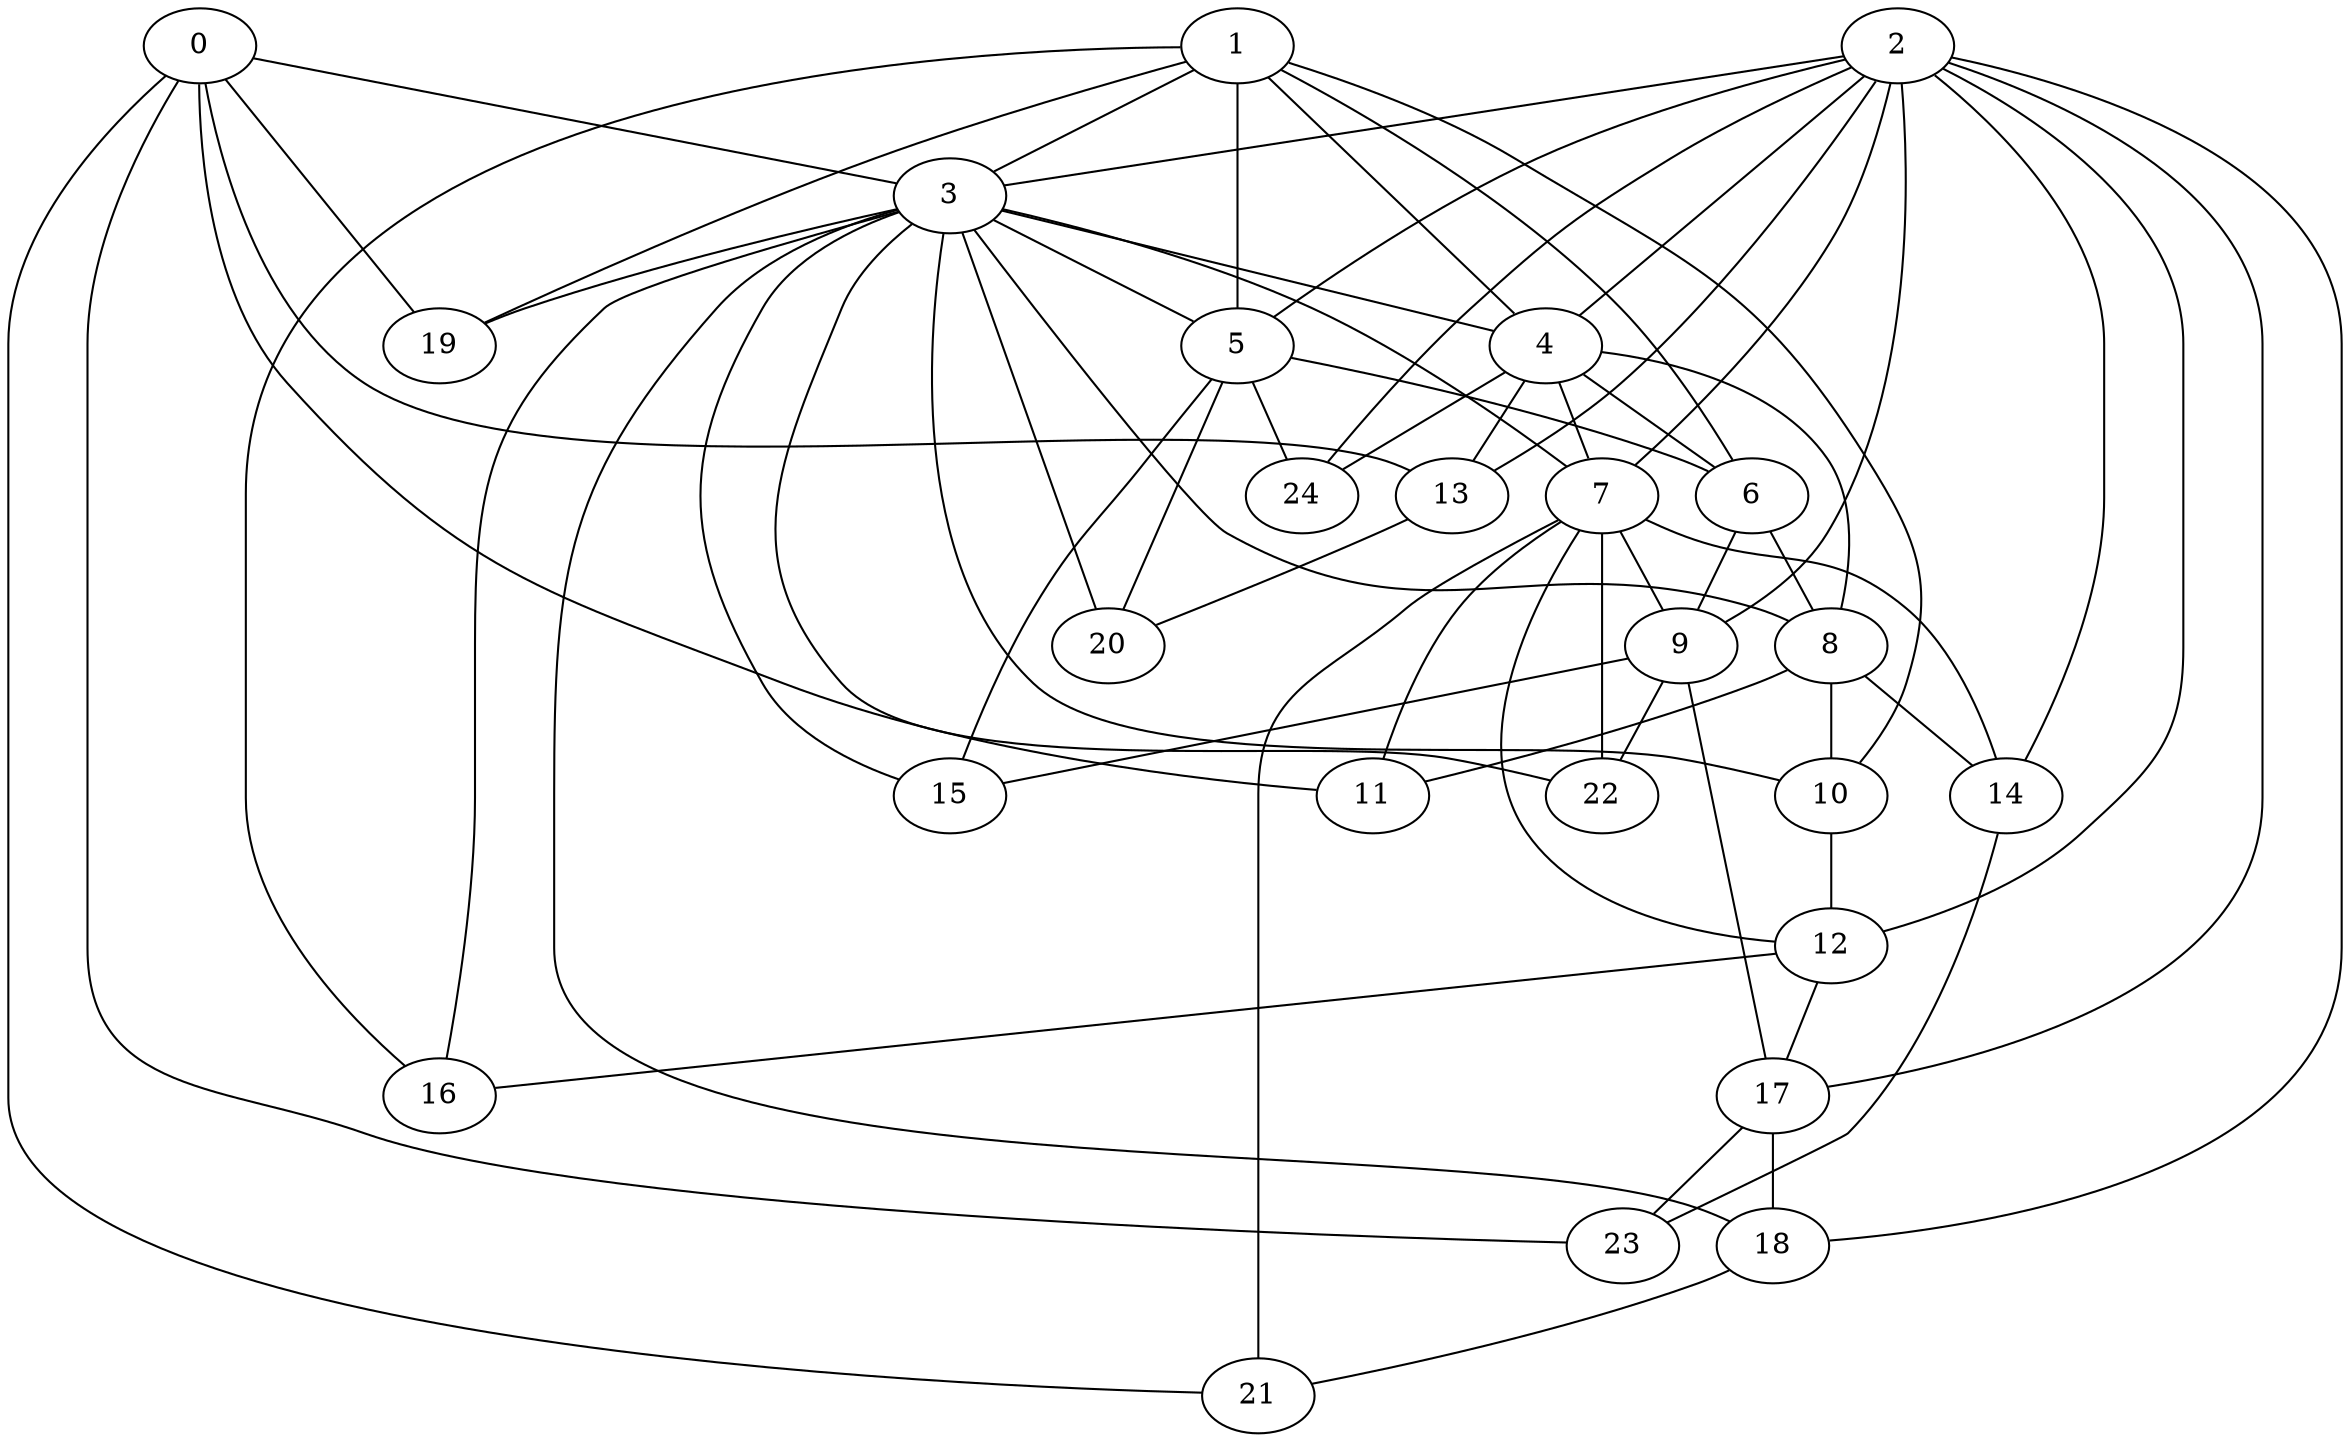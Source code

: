 strict graph "barabasi_albert_graph(25,3)" {
0;
1;
2;
3;
4;
5;
6;
7;
8;
9;
10;
11;
12;
13;
14;
15;
16;
17;
18;
19;
20;
21;
22;
23;
24;
0 -- 3  [is_available=True, prob="0.449252596804"];
0 -- 11  [is_available=True, prob="0.827523303914"];
0 -- 13  [is_available=True, prob="0.982083145808"];
0 -- 19  [is_available=True, prob="0.839470859781"];
0 -- 21  [is_available=True, prob="0.396756714704"];
0 -- 23  [is_available=True, prob="0.514411288974"];
1 -- 3  [is_available=True, prob="1.0"];
1 -- 4  [is_available=True, prob="0.757073849421"];
1 -- 5  [is_available=True, prob="0.952888230918"];
1 -- 6  [is_available=True, prob="1.0"];
1 -- 10  [is_available=True, prob="0.14241917575"];
1 -- 16  [is_available=True, prob="0.948495141714"];
1 -- 19  [is_available=True, prob="0.862734563204"];
2 -- 3  [is_available=True, prob="0.820768149139"];
2 -- 4  [is_available=True, prob="0.277103842011"];
2 -- 5  [is_available=True, prob="0.068356119543"];
2 -- 7  [is_available=True, prob="1.0"];
2 -- 9  [is_available=True, prob="0.97215291882"];
2 -- 12  [is_available=True, prob="0.709506613156"];
2 -- 13  [is_available=True, prob="1.0"];
2 -- 14  [is_available=True, prob="0.0931084778168"];
2 -- 17  [is_available=True, prob="0.380800977851"];
2 -- 18  [is_available=True, prob="0.268144549413"];
2 -- 24  [is_available=True, prob="0.104426141774"];
3 -- 4  [is_available=True, prob="0.995193232821"];
3 -- 5  [is_available=True, prob="1.0"];
3 -- 7  [is_available=True, prob="0.69948285288"];
3 -- 8  [is_available=True, prob="0.00918937708478"];
3 -- 10  [is_available=True, prob="0.90593925143"];
3 -- 15  [is_available=True, prob="0.40024845484"];
3 -- 16  [is_available=True, prob="0.281688874686"];
3 -- 18  [is_available=True, prob="1.0"];
3 -- 19  [is_available=True, prob="0.599547997512"];
3 -- 20  [is_available=True, prob="1.0"];
3 -- 22  [is_available=True, prob="0.251946294764"];
4 -- 6  [is_available=True, prob="0.038387820175"];
4 -- 7  [is_available=True, prob="0.908631789952"];
4 -- 8  [is_available=True, prob="1.0"];
4 -- 13  [is_available=True, prob="1.0"];
4 -- 24  [is_available=True, prob="0.319975729238"];
5 -- 6  [is_available=True, prob="1.0"];
5 -- 15  [is_available=True, prob="1.0"];
5 -- 20  [is_available=True, prob="0.22672829394"];
5 -- 24  [is_available=True, prob="0.431670615192"];
6 -- 8  [is_available=True, prob="0.828251064725"];
6 -- 9  [is_available=True, prob="0.0417483133161"];
7 -- 9  [is_available=True, prob="0.607878612506"];
7 -- 11  [is_available=True, prob="0.644961037044"];
7 -- 12  [is_available=True, prob="0.93802153746"];
7 -- 14  [is_available=True, prob="1.0"];
7 -- 21  [is_available=True, prob="1.0"];
7 -- 22  [is_available=True, prob="0.449147171021"];
8 -- 10  [is_available=True, prob="0.941105201983"];
8 -- 11  [is_available=True, prob="0.195050822542"];
8 -- 14  [is_available=True, prob="0.417554145232"];
9 -- 15  [is_available=True, prob="1.0"];
9 -- 17  [is_available=True, prob="0.668253334605"];
9 -- 22  [is_available=True, prob="0.118706856259"];
10 -- 12  [is_available=True, prob="1.0"];
12 -- 16  [is_available=True, prob="0.939662211803"];
12 -- 17  [is_available=True, prob="1.0"];
13 -- 20  [is_available=True, prob="0.565838648665"];
14 -- 23  [is_available=True, prob="0.236909863837"];
17 -- 18  [is_available=True, prob="0.262834392253"];
17 -- 23  [is_available=True, prob="0.618731257035"];
18 -- 21  [is_available=True, prob="1.0"];
}
